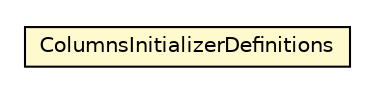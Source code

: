 #!/usr/local/bin/dot
#
# Class diagram 
# Generated by UMLGraph version R5_6-24-gf6e263 (http://www.umlgraph.org/)
#

digraph G {
	edge [fontname="Helvetica",fontsize=10,labelfontname="Helvetica",labelfontsize=10];
	node [fontname="Helvetica",fontsize=10,shape=plaintext];
	nodesep=0.25;
	ranksep=0.5;
	rankdir=LR;
	// com.gwtplatform.carstore.rebind.ColumnsInitializerDefinitions
	c142003 [label=<<table title="com.gwtplatform.carstore.rebind.ColumnsInitializerDefinitions" border="0" cellborder="1" cellspacing="0" cellpadding="2" port="p" bgcolor="lemonChiffon" href="./ColumnsInitializerDefinitions.html">
		<tr><td><table border="0" cellspacing="0" cellpadding="1">
<tr><td align="center" balign="center"> ColumnsInitializerDefinitions </td></tr>
		</table></td></tr>
		</table>>, URL="./ColumnsInitializerDefinitions.html", fontname="Helvetica", fontcolor="black", fontsize=10.0];
}

